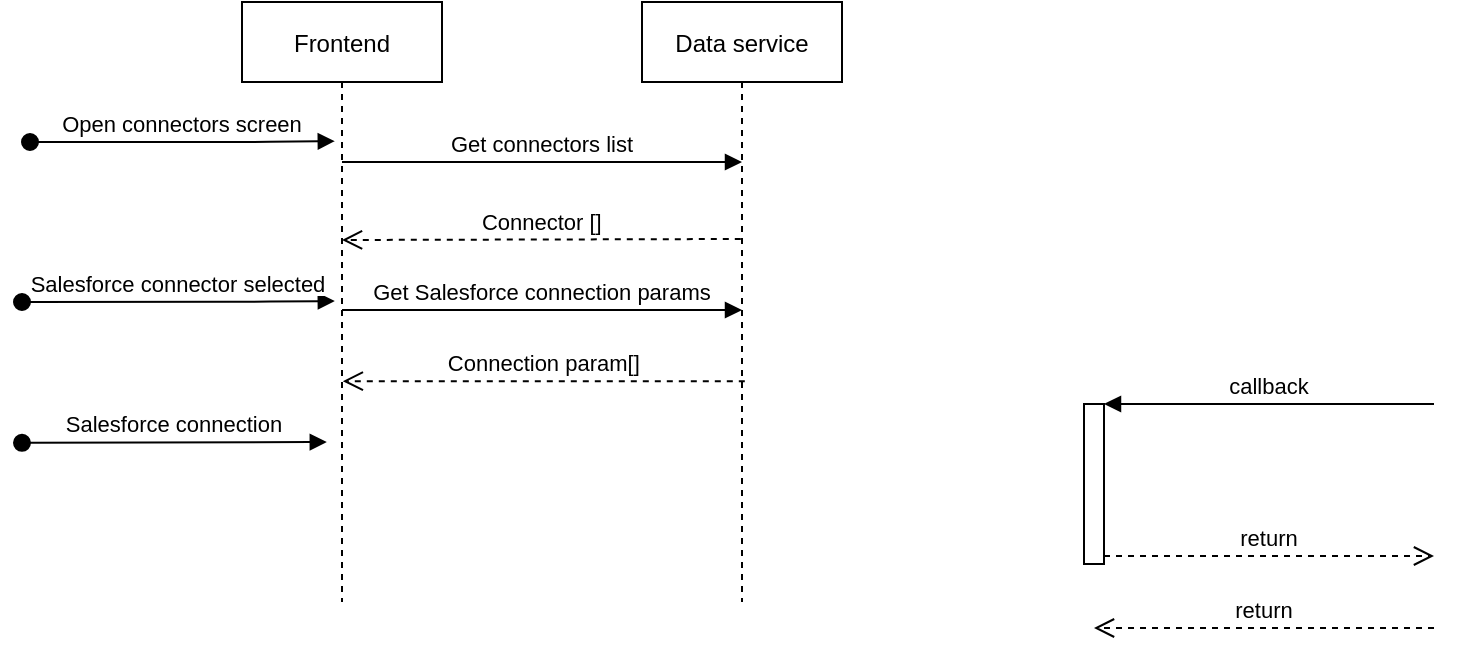 <mxfile version="15.5.6" type="github">
  <diagram id="kgpKYQtTHZ0yAKxKKP6v" name="Page-1">
    <mxGraphModel dx="1254" dy="615" grid="1" gridSize="10" guides="1" tooltips="1" connect="1" arrows="1" fold="1" page="1" pageScale="1" pageWidth="850" pageHeight="1100" math="0" shadow="0">
      <root>
        <mxCell id="0" />
        <mxCell id="1" parent="0" />
        <mxCell id="3nuBFxr9cyL0pnOWT2aG-1" value="Frontend" style="shape=umlLifeline;perimeter=lifelinePerimeter;container=1;collapsible=0;recursiveResize=0;rounded=0;shadow=0;strokeWidth=1;" parent="1" vertex="1">
          <mxGeometry x="120" y="80" width="100" height="300" as="geometry" />
        </mxCell>
        <mxCell id="3nuBFxr9cyL0pnOWT2aG-4" value="" style="points=[];perimeter=orthogonalPerimeter;rounded=0;shadow=0;strokeWidth=1;" parent="3nuBFxr9cyL0pnOWT2aG-1" vertex="1">
          <mxGeometry x="421" y="201" width="10" height="80" as="geometry" />
        </mxCell>
        <mxCell id="3nuBFxr9cyL0pnOWT2aG-5" value="Data service" style="shape=umlLifeline;perimeter=lifelinePerimeter;container=1;collapsible=0;recursiveResize=0;rounded=0;shadow=0;strokeWidth=1;" parent="1" vertex="1">
          <mxGeometry x="320" y="80" width="100" height="300" as="geometry" />
        </mxCell>
        <mxCell id="3nuBFxr9cyL0pnOWT2aG-7" value="return" style="verticalAlign=bottom;endArrow=open;dashed=1;endSize=8;exitX=0;exitY=0.95;shadow=0;strokeWidth=1;" parent="1" edge="1">
          <mxGeometry relative="1" as="geometry">
            <mxPoint x="546" y="393.0" as="targetPoint" />
            <mxPoint x="716" y="393.0" as="sourcePoint" />
          </mxGeometry>
        </mxCell>
        <mxCell id="3nuBFxr9cyL0pnOWT2aG-8" value="Get connectors list" style="verticalAlign=bottom;endArrow=block;shadow=0;strokeWidth=1;" parent="1" edge="1">
          <mxGeometry relative="1" as="geometry">
            <mxPoint x="170" y="160.0" as="sourcePoint" />
            <mxPoint x="370" y="160" as="targetPoint" />
          </mxGeometry>
        </mxCell>
        <mxCell id="3nuBFxr9cyL0pnOWT2aG-9" value="callback" style="verticalAlign=bottom;endArrow=block;entryX=1;entryY=0;shadow=0;strokeWidth=1;" parent="1" target="3nuBFxr9cyL0pnOWT2aG-4" edge="1">
          <mxGeometry relative="1" as="geometry">
            <mxPoint x="716" y="281" as="sourcePoint" />
          </mxGeometry>
        </mxCell>
        <mxCell id="3nuBFxr9cyL0pnOWT2aG-10" value="return" style="verticalAlign=bottom;endArrow=open;dashed=1;endSize=8;exitX=1;exitY=0.95;shadow=0;strokeWidth=1;" parent="1" source="3nuBFxr9cyL0pnOWT2aG-4" edge="1">
          <mxGeometry relative="1" as="geometry">
            <mxPoint x="716" y="357" as="targetPoint" />
          </mxGeometry>
        </mxCell>
        <mxCell id="dnAo3SwQJWSGa_DGvsRw-1" value="Connector []" style="verticalAlign=bottom;endArrow=open;dashed=1;endSize=8;exitX=0.494;exitY=0.395;shadow=0;strokeWidth=1;exitDx=0;exitDy=0;exitPerimeter=0;" edge="1" parent="1" source="3nuBFxr9cyL0pnOWT2aG-5">
          <mxGeometry relative="1" as="geometry">
            <mxPoint x="170" y="199" as="targetPoint" />
            <mxPoint x="356.4" y="196.64" as="sourcePoint" />
          </mxGeometry>
        </mxCell>
        <mxCell id="3nuBFxr9cyL0pnOWT2aG-3" value="Open connectors screen" style="verticalAlign=bottom;startArrow=oval;endArrow=block;startSize=8;shadow=0;strokeWidth=1;entryX=0.524;entryY=0.232;entryDx=0;entryDy=0;entryPerimeter=0;" parent="1" edge="1">
          <mxGeometry relative="1" as="geometry">
            <mxPoint x="14" y="150" as="sourcePoint" />
            <mxPoint x="166.4" y="149.6" as="targetPoint" />
            <Array as="points">
              <mxPoint x="124" y="150" />
            </Array>
          </mxGeometry>
        </mxCell>
        <mxCell id="dnAo3SwQJWSGa_DGvsRw-3" value="Salesforce connector selected" style="verticalAlign=bottom;startArrow=oval;endArrow=block;startSize=8;shadow=0;strokeWidth=1;entryX=0.524;entryY=0.232;entryDx=0;entryDy=0;entryPerimeter=0;" edge="1" parent="1">
          <mxGeometry relative="1" as="geometry">
            <mxPoint x="10" y="230" as="sourcePoint" />
            <mxPoint x="166.4" y="229.5" as="targetPoint" />
            <Array as="points">
              <mxPoint x="124" y="229.9" />
            </Array>
          </mxGeometry>
        </mxCell>
        <mxCell id="dnAo3SwQJWSGa_DGvsRw-4" value="Get Salesforce connection params" style="verticalAlign=bottom;endArrow=block;shadow=0;strokeWidth=1;" edge="1" parent="1">
          <mxGeometry relative="1" as="geometry">
            <mxPoint x="170" y="234" as="sourcePoint" />
            <mxPoint x="370" y="234" as="targetPoint" />
          </mxGeometry>
        </mxCell>
        <mxCell id="dnAo3SwQJWSGa_DGvsRw-5" value="Connection param[]" style="verticalAlign=bottom;endArrow=open;dashed=1;endSize=8;shadow=0;strokeWidth=1;entryX=0.504;entryY=0.632;entryDx=0;entryDy=0;entryPerimeter=0;exitX=0.514;exitY=0.632;exitDx=0;exitDy=0;exitPerimeter=0;" edge="1" parent="1" source="3nuBFxr9cyL0pnOWT2aG-5" target="3nuBFxr9cyL0pnOWT2aG-1">
          <mxGeometry relative="1" as="geometry">
            <mxPoint x="171.4" y="269.6" as="targetPoint" />
            <mxPoint x="370" y="270" as="sourcePoint" />
          </mxGeometry>
        </mxCell>
        <mxCell id="dnAo3SwQJWSGa_DGvsRw-6" value="Salesforce connection" style="verticalAlign=bottom;startArrow=oval;endArrow=block;startSize=8;shadow=0;strokeWidth=1;entryX=0.524;entryY=0.232;entryDx=0;entryDy=0;entryPerimeter=0;" edge="1" parent="1">
          <mxGeometry relative="1" as="geometry">
            <mxPoint x="10" y="300.4" as="sourcePoint" />
            <mxPoint x="162.4" y="300" as="targetPoint" />
            <Array as="points" />
          </mxGeometry>
        </mxCell>
      </root>
    </mxGraphModel>
  </diagram>
</mxfile>

